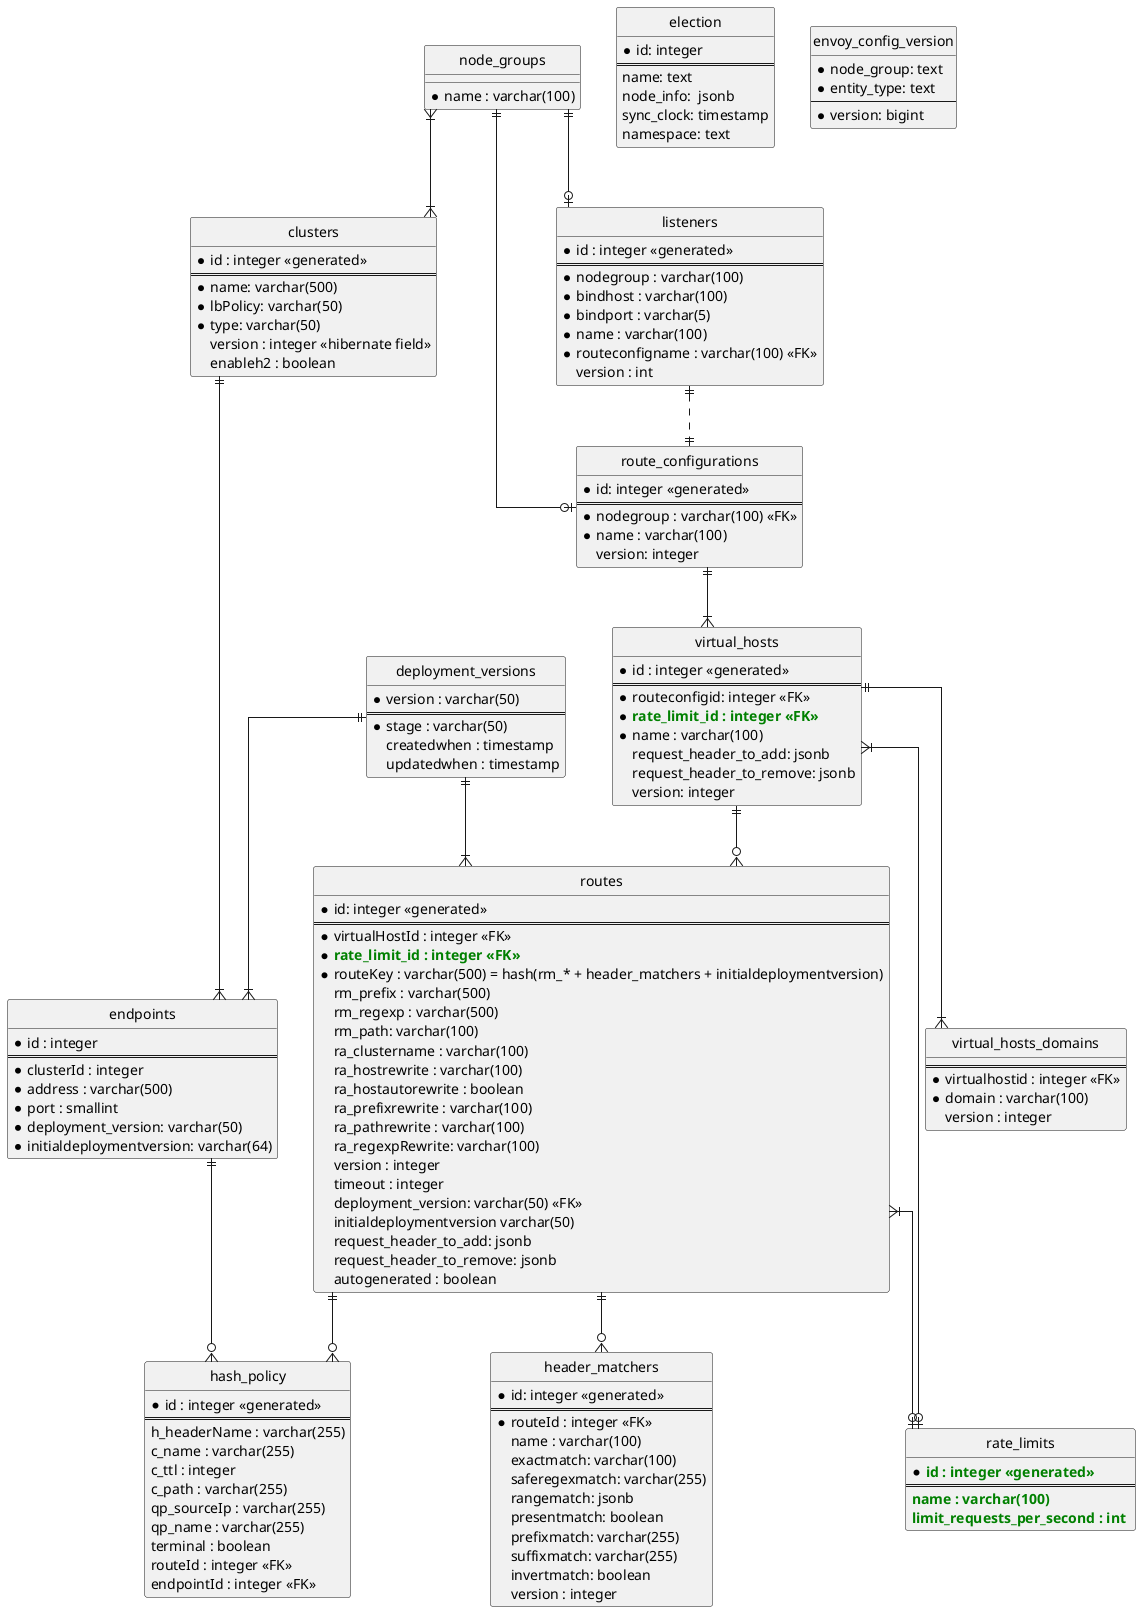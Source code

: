 [plantuml, er-diagram, png]
....
@startuml
hide circle

skinparam linetype ortho
skinparam shadowing false

entity "clusters" as clusters {
    *id : integer <<generated>>
    ==
    *name: varchar(500)
    *lbPolicy: varchar(50)
    *type: varchar(50)
    version : integer <<hibernate field>>
    enableh2 : boolean
}

entity "endpoints" as endpoints {
    *id : integer
    ==
    *clusterId : integer
    *address : varchar(500)
    *port : smallint
    *deployment_version: varchar(50)
    *initialdeploymentversion: varchar(64)
}

entity "routes" as routes {
    *id: integer <<generated>>
    ==
    *virtualHostId : integer <<FK>>
    *<color GREEN>**rate_limit_id : integer <<FK>>**</color>
    *routeKey : varchar(500) = hash(rm_* + header_matchers + initialdeploymentversion)
    rm_prefix : varchar(500)
    rm_regexp : varchar(500)
    rm_path: varchar(100)
    ra_clustername : varchar(100)
    ra_hostrewrite : varchar(100)
    ra_hostautorewrite : boolean
    ra_prefixrewrite : varchar(100)
    ra_pathrewrite : varchar(100)
    ra_regexpRewrite: varchar(100)
    version : integer
    timeout : integer
    deployment_version: varchar(50) <<FK>>
    initialdeploymentversion varchar(50)
    request_header_to_add: jsonb
    request_header_to_remove: jsonb
    autogenerated : boolean
}

entity "header_matchers" as headerMatchers {
    *id: integer <<generated>>
    ==
    *routeId : integer <<FK>>
    name : varchar(100)
    exactmatch: varchar(100)
    saferegexmatch: varchar(255)
    rangematch: jsonb
    presentmatch: boolean
    prefixmatch: varchar(255)
    suffixmatch: varchar(255)
    invertmatch: boolean
    version : integer
}

entity "route_configurations" as routeConfig {
    *id: integer <<generated>>
    ==
    *nodegroup : varchar(100) <<FK>>
    *name : varchar(100)
    version: integer
}

entity "node_groups" as nodeGroups {
    *name : varchar(100)
}

entity "virtual_hosts" as vh {
    *id : integer <<generated>>
    ==
    *routeconfigid: integer <<FK>>
    *<color GREEN>**rate_limit_id : integer <<FK>>**</color>
    *name : varchar(100)
    request_header_to_add: jsonb
    request_header_to_remove: jsonb
    version: integer
}

entity "virtual_hosts_domains" as vhd {
    ==
    *virtualhostid : integer <<FK>>
    *domain : varchar(100)
    version : integer
}

entity "deployment_versions" as versions {
    *version : varchar(50)
    ==
    *stage : varchar(50)
    createdwhen : timestamp
    updatedwhen : timestamp
}

entity "listeners" as listeners {
    *id : integer <<generated>>
    ==
    *nodegroup : varchar(100)
    *bindhost : varchar(100)
    *bindport : varchar(5)
    *name : varchar(100)
    *routeconfigname : varchar(100) <<FK>>
    version : int
}

entity "hash_policy" as hash_policy {
    *id : integer <<generated>>
    ==
    h_headerName : varchar(255)
    c_name : varchar(255)
    c_ttl : integer
    c_path : varchar(255)
    qp_sourceIp : varchar(255)
    qp_name : varchar(255)
    terminal : boolean
    routeId : integer <<FK>>
    endpointId : integer <<FK>>
}

entity "election" as election {
    *id: integer
    ==
    name: text
    node_info:  jsonb
    sync_clock: timestamp
    namespace: text
}

entity "envoy_config_version" as envoy_config_version {
    *node_group: text
    *entity_type: text
    --
    *version: bigint
}

entity "rate_limits" as rateLimits {
    *<color GREEN>**id : integer <<generated>> **</color>
    ==
    <color GREEN>**name : varchar(100) **</color>
    <color GREEN>**limit_requests_per_second : int **</color>
}

clusters ||--|{ endpoints
routes ||--o{ headerMatchers
routeConfig ||--|{ vh
vh ||--|{ vhd
vh ||--o{ routes
nodeGroups ||--o| routeConfig
nodeGroups ||--o| listeners
nodeGroups }|--|{ clusters
listeners ||..|| routeConfig
versions ||--|{ routes
versions ||--|{ endpoints
endpoints ||--o{ hash_policy
routes ||--o{ hash_policy
vh }|--o| rateLimits
routes }|--o| rateLimits
@enduml
....

[plantuml, routing-model-v1-active, png]
....
!include <cloudinsight/java>

title Routing model - v1 is ACTIVE

note "This is envoyproxy" as N1
actor User as user
rectangle "API Gateway\n" as facade
rectangle "<$java>\nms-v1" as msv1
rectangle "<$java>\nms-v2" as msv2

facade .. N1

user -[#orange]> facade : /api/v1/test x-version:v2
user -[#green]> facade : /api/v1/test
facade -[#green]> msv1 : /api/v1/test
facade -[#orange]> msv2 : /api/v1/test X-Version: v2

legend
|= |= Traffic direction |
|<back:#green>   </back>| To Active version |
|<back:#orange>   </back>| To Candidate version |
endlegend
....

[plantuml, routing-model-v2-active, png]
....
!include <cloudinsight/java>

title Routing model - v2 is ACTIVE

note "This is envoyproxy" as N1
actor User as user
rectangle "API Gateway\n" as facade
rectangle "<$java>\nms-v1" as msv1
rectangle "<$java>\nms-v2" as msv2

facade .. N1

user -[#green]> facade : /api/v1/test
user -[#blue]> facade : /api/v1/test x-version:v1
facade -[#green]> msv2 : /api/v1/test
facade -[#blue]> msv1 : /api/v1/test x-version:v1

legend
|= |= Traffic direction |
|<back:#green>   </back>| To Active version |
|<back:#blue>   </back>| To Legacy version |
endlegend
....

[plantuml, routing-model-v2-active-2-candidates, png]
....
!include <cloudinsight/java>

title Routing model - v2 is ACTIVE with 2 candidates

note "This is envoyproxy" as N1
actor User as user
rectangle "API Gateway\n" as facade
rectangle "<$java>\nms-v1" as msv1
rectangle "<$java>\nms-v2" as msv2
rectangle "<$java>\nms-v3" as msv3
rectangle "<$java>\nms-v4" as msv4

facade .. N1

user -[#black]> facade : /api/v1/test x-version:v4
user -[#orange]> facade : /api/v1/test x-version:v3
user -[#green]> facade : /api/v1/test
user -[#blue]> facade : /api/v1/test x-version:v1

facade --[#black]> msv4 : /api/v1/test x-version:v4
facade --[#orange]> msv3 : /api/v1/test x-version:v3
facade -[#green]> msv2 : /api/v1/test
facade -[#blue]> msv1 : /api/v1/test x-version:v1

legend
|= |= Traffic direction |
|<back:#green>   </back>| To Active version |
|<back:#blue>   </back>| To Legacy version |
|<back:#orange>   </back>| To Candidate v3 |
|<back:#black>   </back>| To Candidate v4 |
endlegend
....


[plantuml, routing-model-v4-active, png]
....
!include <cloudinsight/java>

title Routing model - v4 is ACTIVE

note "This is envoyproxy" as N1
actor User as user
rectangle "API Gateway\n" as facade
rectangle "<$java>\nms-v2" as msv4
rectangle "<$java>\nms-v4" as msv2

facade .. N1

user -[#green]> facade : /api/v1/test
user -[#blue]> facade : /api/v1/test x-version:v2

facade -[#blue]> msv4 : /api/v1/test x-version:v2
facade -[#green]> msv2 : /api/v1/test

legend
|= |= Traffic direction |
|<back:#green>   </back>| To Active version |
|<back:#blue>   </back>| To Legacy version |
endlegend
....

[plantuml, routing-model-rolled-back, png]
....
!include <cloudinsight/java>

title Routing model - v2 is ACTIVE

note "This is envoyproxy" as N1
actor User as user
rectangle "API Gateway\n" as facade
rectangle "<$java>\nms-v2" as msv2
rectangle "<$java>\nms-v4" as msv4

facade .. N1

user -[#green]> facade : /api/v1/test
user -[#orange]> facade : /api/v1/test x-version:v4

facade -[#orange]> msv4 : /api/v1/test x-version:v4
facade -[#green]> msv2 : /api/v1/test

legend
|= |= Traffic direction |
|<back:#green>   </back>| To Active version |
|<back:#orange>   </back>| To Candidate version |
endlegend
....
